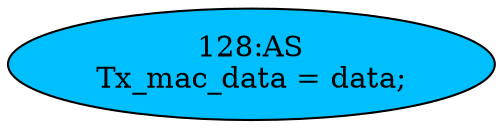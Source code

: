strict digraph "" {
	node [label="\N"];
	"128:AS"	 [ast="<pyverilog.vparser.ast.Assign object at 0x7fe07b3dbbd0>",
		def_var="['Tx_mac_data']",
		fillcolor=deepskyblue,
		label="128:AS
Tx_mac_data = data;",
		statements="[]",
		style=filled,
		typ=Assign,
		use_var="['data']"];
}
